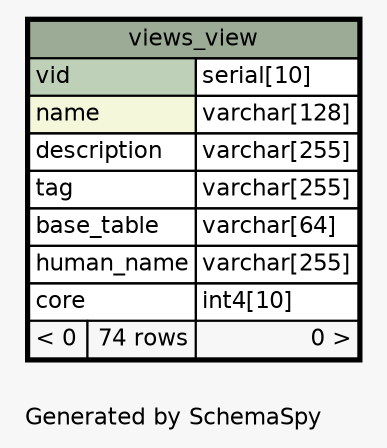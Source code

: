// dot 2.30.1 on Mac OS X 10.8.3
// SchemaSpy rev 590
digraph "oneDegreeRelationshipsDiagram" {
  graph [
    rankdir="RL"
    bgcolor="#f7f7f7"
    label="\nGenerated by SchemaSpy"
    labeljust="l"
    nodesep="0.18"
    ranksep="0.46"
    fontname="Helvetica"
    fontsize="11"
  ];
  node [
    fontname="Helvetica"
    fontsize="11"
    shape="plaintext"
  ];
  edge [
    arrowsize="0.8"
  ];
  "views_view" [
    label=<
    <TABLE BORDER="2" CELLBORDER="1" CELLSPACING="0" BGCOLOR="#ffffff">
      <TR><TD COLSPAN="3" BGCOLOR="#9bab96" ALIGN="CENTER">views_view</TD></TR>
      <TR><TD PORT="vid" COLSPAN="2" BGCOLOR="#bed1b8" ALIGN="LEFT">vid</TD><TD PORT="vid.type" ALIGN="LEFT">serial[10]</TD></TR>
      <TR><TD PORT="name" COLSPAN="2" BGCOLOR="#f4f7da" ALIGN="LEFT">name</TD><TD PORT="name.type" ALIGN="LEFT">varchar[128]</TD></TR>
      <TR><TD PORT="description" COLSPAN="2" ALIGN="LEFT">description</TD><TD PORT="description.type" ALIGN="LEFT">varchar[255]</TD></TR>
      <TR><TD PORT="tag" COLSPAN="2" ALIGN="LEFT">tag</TD><TD PORT="tag.type" ALIGN="LEFT">varchar[255]</TD></TR>
      <TR><TD PORT="base_table" COLSPAN="2" ALIGN="LEFT">base_table</TD><TD PORT="base_table.type" ALIGN="LEFT">varchar[64]</TD></TR>
      <TR><TD PORT="human_name" COLSPAN="2" ALIGN="LEFT">human_name</TD><TD PORT="human_name.type" ALIGN="LEFT">varchar[255]</TD></TR>
      <TR><TD PORT="core" COLSPAN="2" ALIGN="LEFT">core</TD><TD PORT="core.type" ALIGN="LEFT">int4[10]</TD></TR>
      <TR><TD ALIGN="LEFT" BGCOLOR="#f7f7f7">&lt; 0</TD><TD ALIGN="RIGHT" BGCOLOR="#f7f7f7">74 rows</TD><TD ALIGN="RIGHT" BGCOLOR="#f7f7f7">0 &gt;</TD></TR>
    </TABLE>>
    URL="views_view.html"
    tooltip="views_view"
  ];
}
